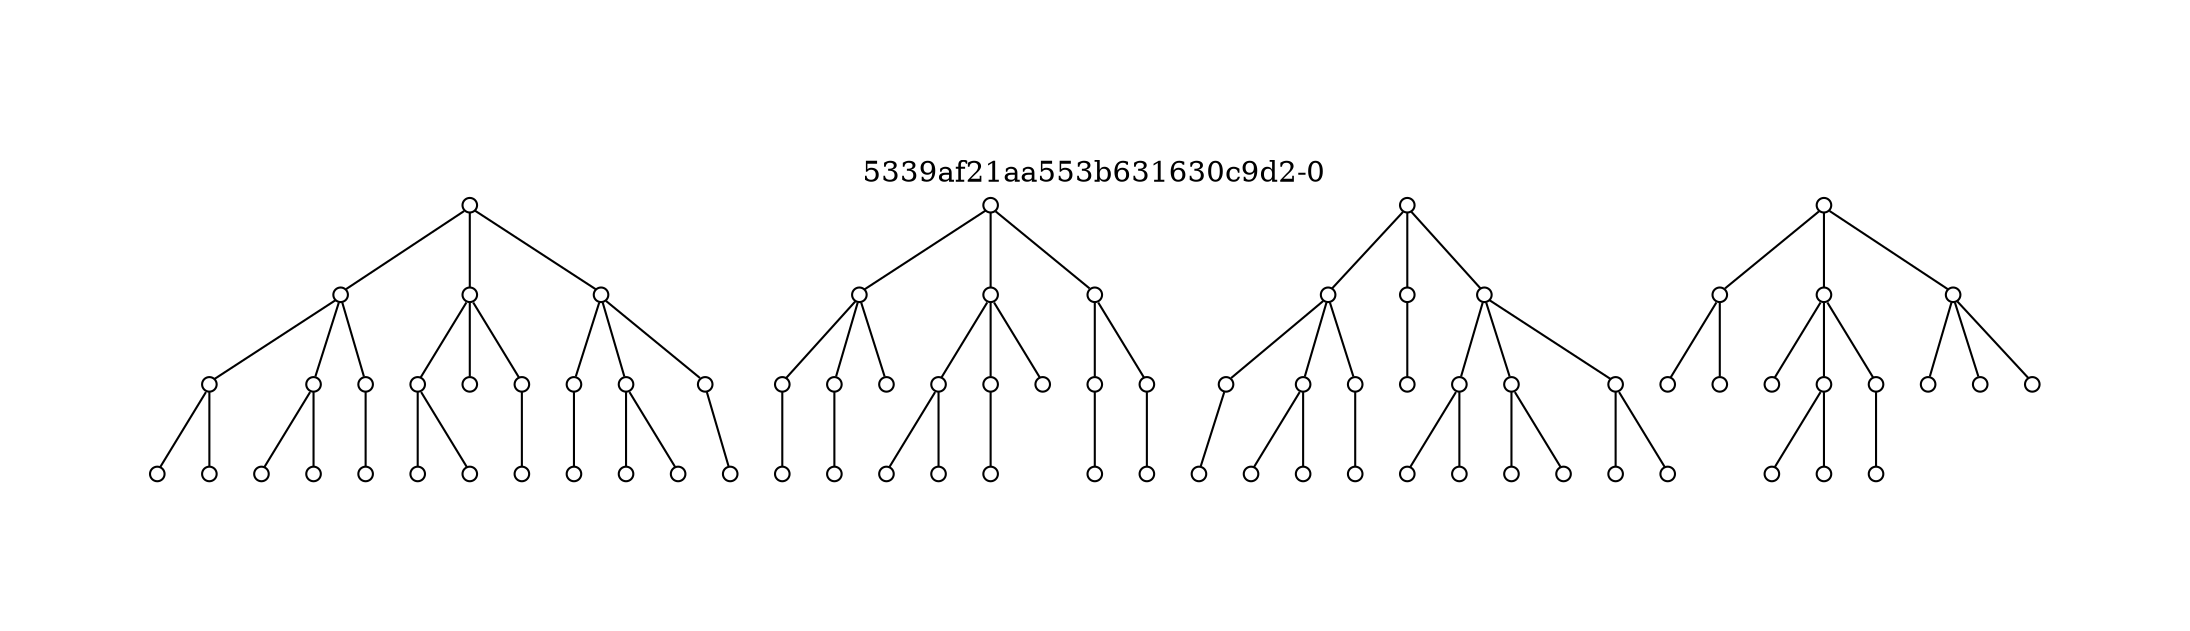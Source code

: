 strict graph "5339af21aa553b631630c9d2-0" {
labelloc=t;
ratio=auto;
pad="1.0";
label="5339af21aa553b631630c9d2-0";
node [fixedsize=true, width="0.1", shape=circle, height="0.1", label=""];
0;
1;
2;
3;
4;
5;
6;
7;
8;
9;
10;
11;
12;
14;
15;
16;
18;
21;
23;
24;
30;
33;
35;
36;
37;
40;
41;
42;
43;
44;
45;
46;
47;
48;
49;
50;
51;
54;
56;
62;
64;
65;
73;
75;
80;
81;
82;
83;
84;
85;
86;
87;
90;
91;
92;
94;
96;
97;
99;
112;
113;
114;
116;
117;
119;
120;
121;
122;
123;
125;
126;
127;
128;
129;
130;
131;
132;
146;
147;
150;
0 -- 3;
0 -- 2;
0 -- 1;
1 -- 5;
1 -- 4;
1 -- 6;
2 -- 9;
2 -- 7;
2 -- 8;
3 -- 11;
3 -- 12;
3 -- 10;
4 -- 15;
4 -- 14;
5 -- 18;
5 -- 16;
10 -- 33;
6 -- 21;
7 -- 23;
7 -- 24;
9 -- 30;
11 -- 35;
11 -- 36;
12 -- 37;
40 -- 41;
42 -- 47;
40 -- 42;
43 -- 51;
43 -- 50;
40 -- 43;
44 -- 54;
41 -- 44;
45 -- 56;
41 -- 45;
41 -- 46;
42 -- 48;
48 -- 65;
42 -- 49;
51 -- 75;
47 -- 62;
47 -- 64;
50 -- 73;
80 -- 81;
81 -- 86;
81 -- 84;
81 -- 85;
80 -- 82;
82 -- 87;
83 -- 91;
83 -- 90;
80 -- 83;
83 -- 92;
84 -- 94;
85 -- 97;
85 -- 96;
86 -- 99;
91 -- 116;
92 -- 117;
90 -- 112;
90 -- 113;
91 -- 114;
92 -- 119;
120 -- 121;
120 -- 122;
120 -- 123;
121 -- 125;
121 -- 126;
122 -- 129;
122 -- 127;
123 -- 131;
122 -- 128;
123 -- 130;
123 -- 132;
128 -- 146;
128 -- 147;
129 -- 150;
}
